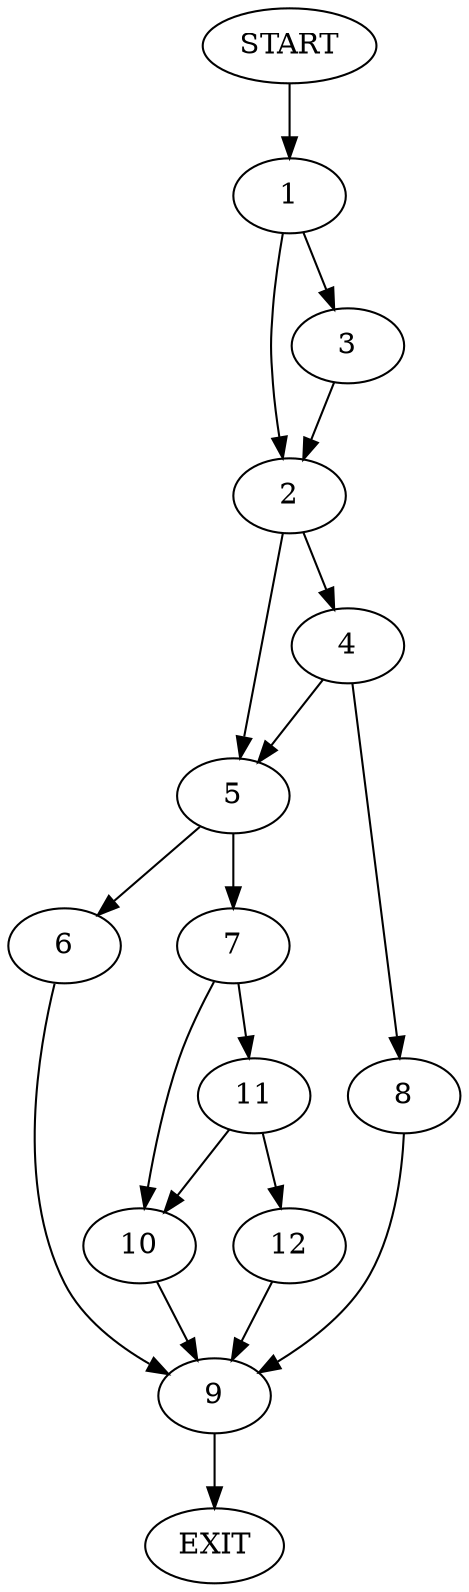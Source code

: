 digraph {
0 [label="START"]
13 [label="EXIT"]
0 -> 1
1 -> 2
1 -> 3
2 -> 4
2 -> 5
3 -> 2
5 -> 6
5 -> 7
4 -> 8
4 -> 5
8 -> 9
9 -> 13
6 -> 9
7 -> 10
7 -> 11
10 -> 9
11 -> 12
11 -> 10
12 -> 9
}
